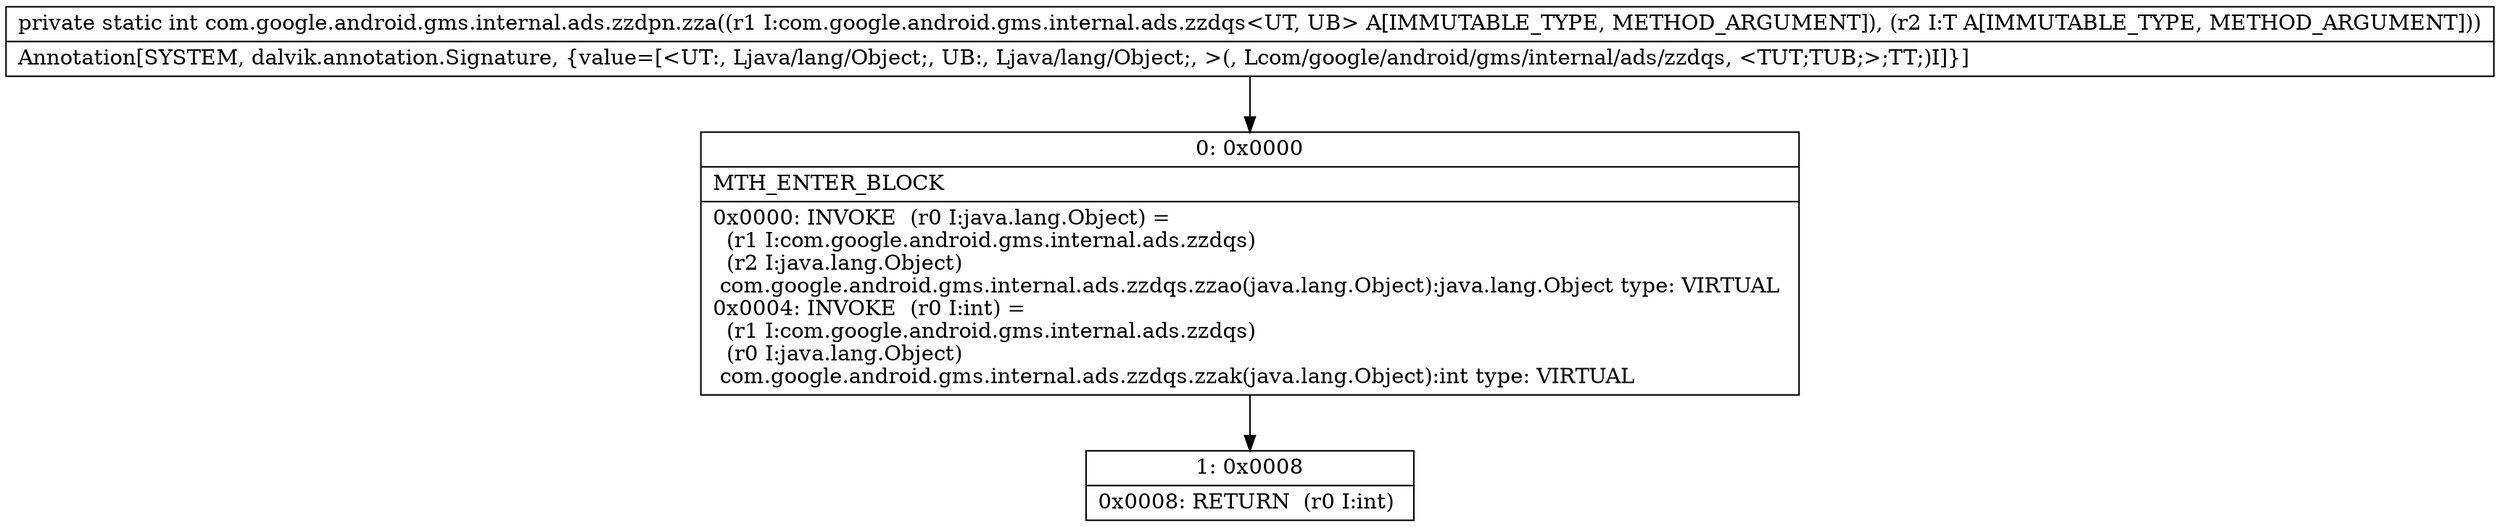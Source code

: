 digraph "CFG forcom.google.android.gms.internal.ads.zzdpn.zza(Lcom\/google\/android\/gms\/internal\/ads\/zzdqs;Ljava\/lang\/Object;)I" {
Node_0 [shape=record,label="{0\:\ 0x0000|MTH_ENTER_BLOCK\l|0x0000: INVOKE  (r0 I:java.lang.Object) = \l  (r1 I:com.google.android.gms.internal.ads.zzdqs)\l  (r2 I:java.lang.Object)\l com.google.android.gms.internal.ads.zzdqs.zzao(java.lang.Object):java.lang.Object type: VIRTUAL \l0x0004: INVOKE  (r0 I:int) = \l  (r1 I:com.google.android.gms.internal.ads.zzdqs)\l  (r0 I:java.lang.Object)\l com.google.android.gms.internal.ads.zzdqs.zzak(java.lang.Object):int type: VIRTUAL \l}"];
Node_1 [shape=record,label="{1\:\ 0x0008|0x0008: RETURN  (r0 I:int) \l}"];
MethodNode[shape=record,label="{private static int com.google.android.gms.internal.ads.zzdpn.zza((r1 I:com.google.android.gms.internal.ads.zzdqs\<UT, UB\> A[IMMUTABLE_TYPE, METHOD_ARGUMENT]), (r2 I:T A[IMMUTABLE_TYPE, METHOD_ARGUMENT]))  | Annotation[SYSTEM, dalvik.annotation.Signature, \{value=[\<UT:, Ljava\/lang\/Object;, UB:, Ljava\/lang\/Object;, \>(, Lcom\/google\/android\/gms\/internal\/ads\/zzdqs, \<TUT;TUB;\>;TT;)I]\}]\l}"];
MethodNode -> Node_0;
Node_0 -> Node_1;
}

